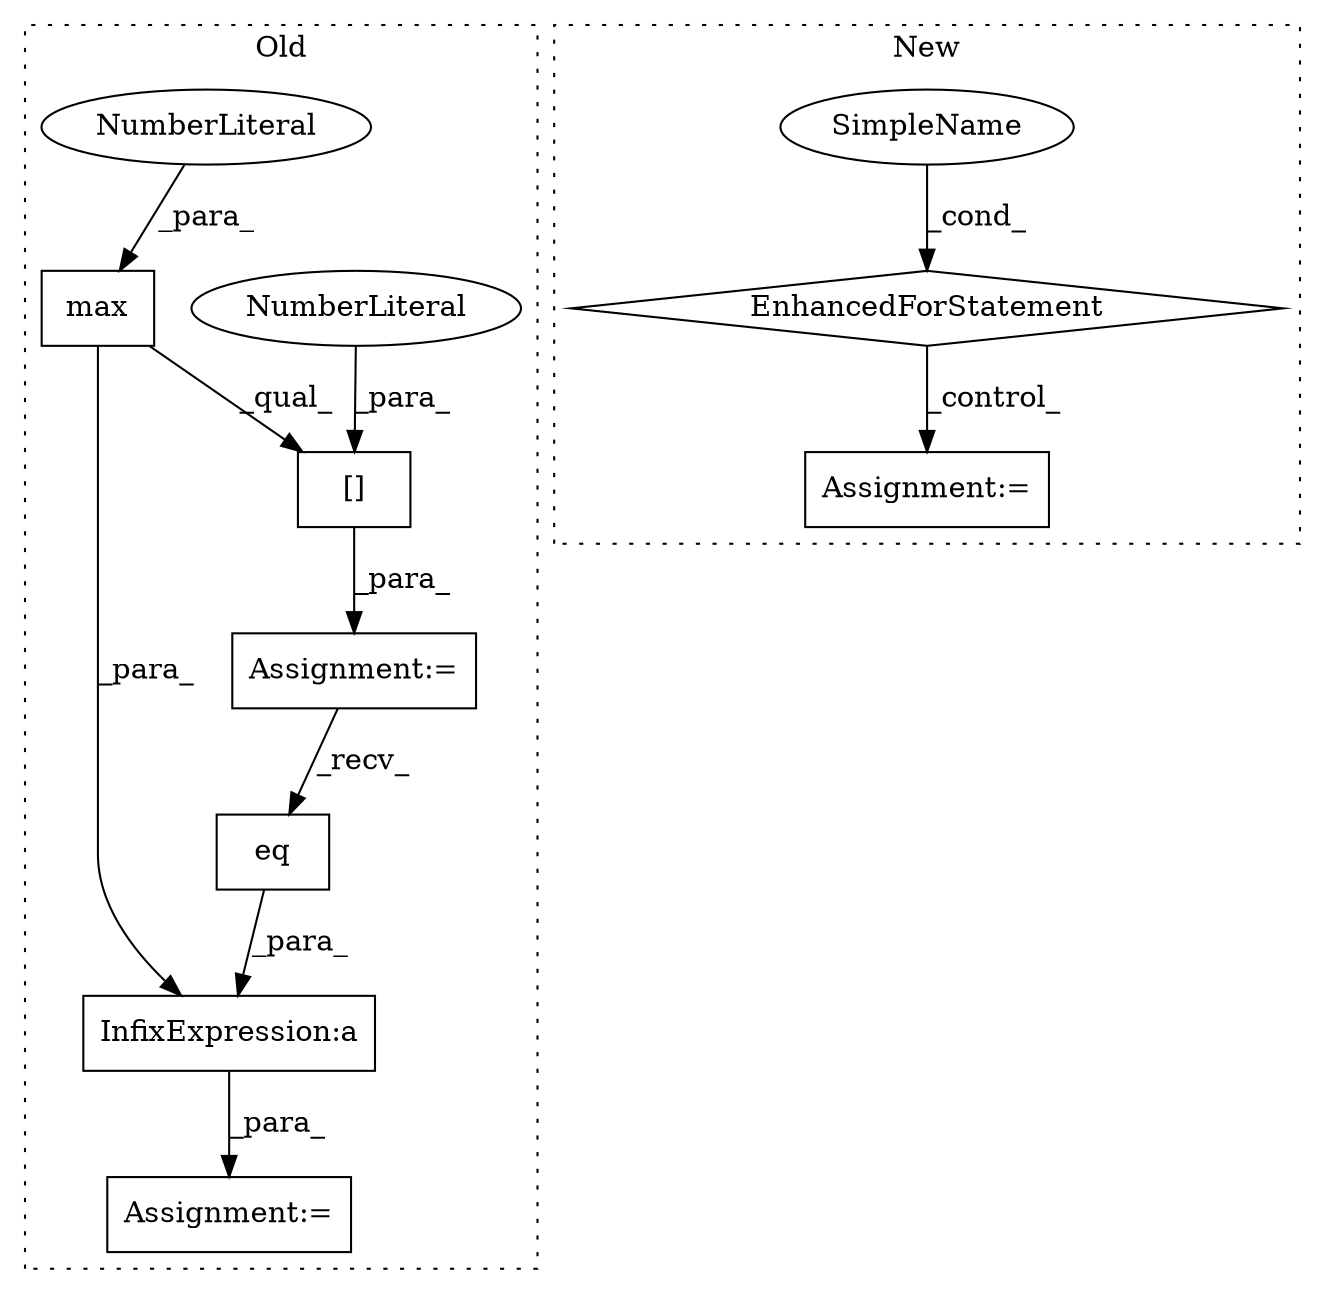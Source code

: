 digraph G {
subgraph cluster0 {
1 [label="eq" a="32" s="2685,2700" l="3,1" shape="box"];
3 [label="Assignment:=" a="7" s="2644" l="1" shape="box"];
6 [label="InfixExpression:a" a="27" s="2714" l="3" shape="box"];
7 [label="[]" a="2" s="2645,2666" l="20,1" shape="box"];
8 [label="NumberLiteral" a="34" s="2665" l="1" shape="ellipse"];
9 [label="max" a="32" s="2658,2663" l="4,1" shape="box"];
10 [label="NumberLiteral" a="34" s="2662" l="1" shape="ellipse"];
11 [label="Assignment:=" a="7" s="2678" l="1" shape="box"];
label = "Old";
style="dotted";
}
subgraph cluster1 {
2 [label="EnhancedForStatement" a="70" s="2416,2491" l="53,2" shape="diamond"];
4 [label="SimpleName" a="42" s="2473" l="4" shape="ellipse"];
5 [label="Assignment:=" a="7" s="2577" l="1" shape="box"];
label = "New";
style="dotted";
}
1 -> 6 [label="_para_"];
2 -> 5 [label="_control_"];
3 -> 1 [label="_recv_"];
4 -> 2 [label="_cond_"];
6 -> 11 [label="_para_"];
7 -> 3 [label="_para_"];
8 -> 7 [label="_para_"];
9 -> 6 [label="_para_"];
9 -> 7 [label="_qual_"];
10 -> 9 [label="_para_"];
}